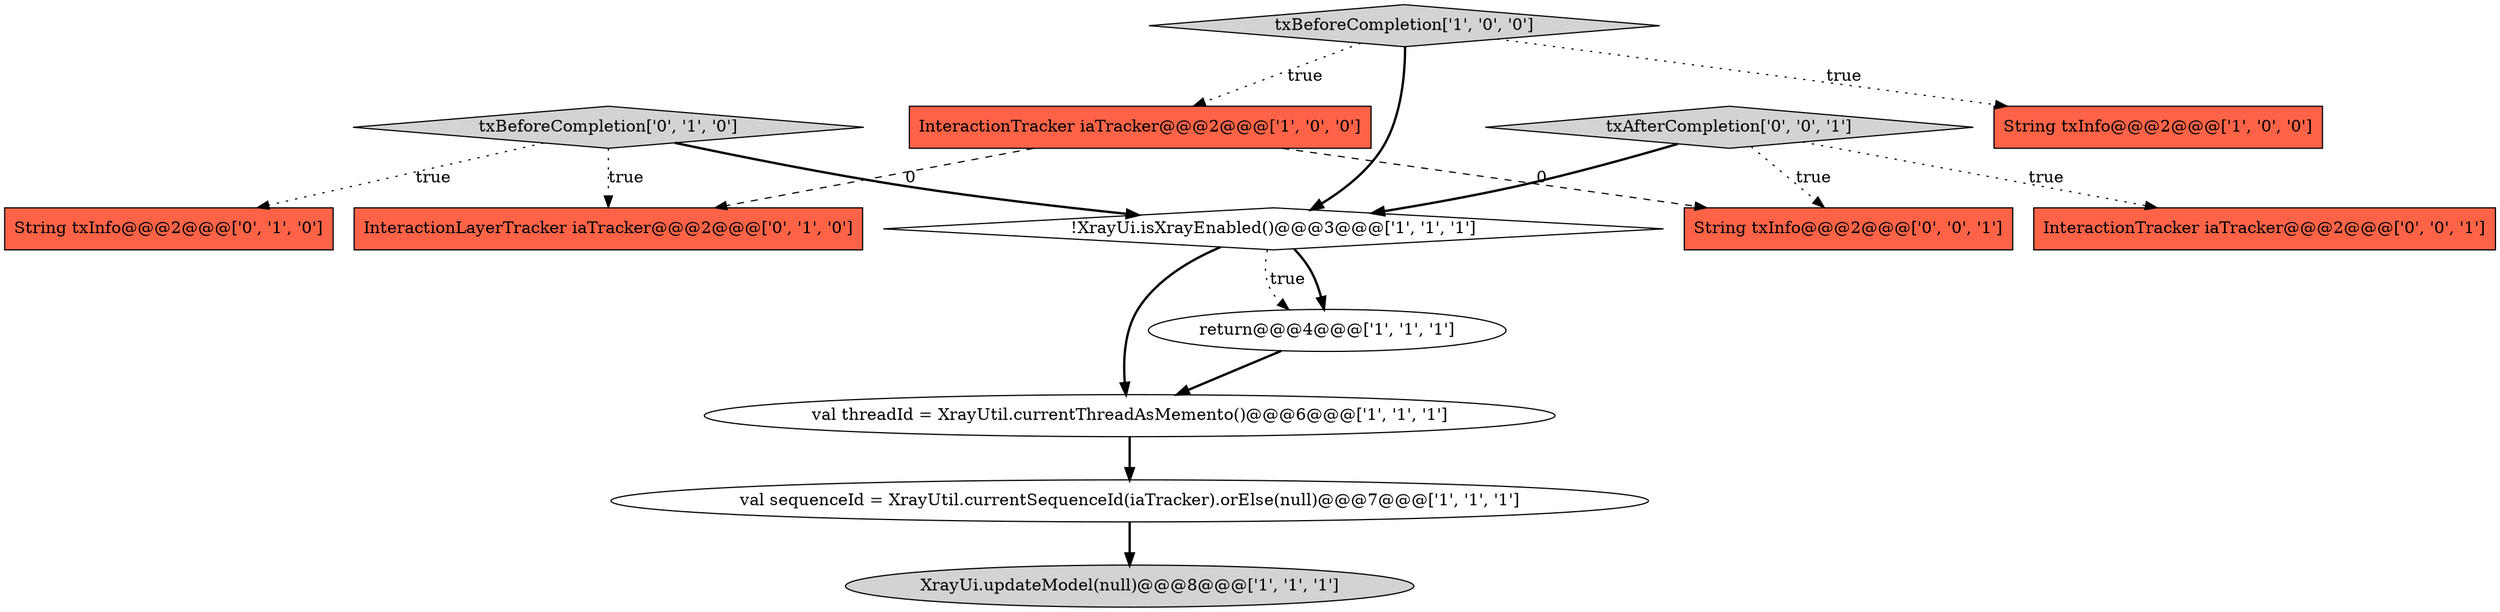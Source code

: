 digraph {
6 [style = filled, label = "!XrayUi.isXrayEnabled()@@@3@@@['1', '1', '1']", fillcolor = white, shape = diamond image = "AAA0AAABBB1BBB"];
4 [style = filled, label = "InteractionTracker iaTracker@@@2@@@['1', '0', '0']", fillcolor = tomato, shape = box image = "AAA1AAABBB1BBB"];
9 [style = filled, label = "txBeforeCompletion['0', '1', '0']", fillcolor = lightgray, shape = diamond image = "AAA0AAABBB2BBB"];
5 [style = filled, label = "val sequenceId = XrayUtil.currentSequenceId(iaTracker).orElse(null)@@@7@@@['1', '1', '1']", fillcolor = white, shape = ellipse image = "AAA0AAABBB1BBB"];
11 [style = filled, label = "InteractionTracker iaTracker@@@2@@@['0', '0', '1']", fillcolor = tomato, shape = box image = "AAA0AAABBB3BBB"];
3 [style = filled, label = "XrayUi.updateModel(null)@@@8@@@['1', '1', '1']", fillcolor = lightgray, shape = ellipse image = "AAA0AAABBB1BBB"];
13 [style = filled, label = "String txInfo@@@2@@@['0', '0', '1']", fillcolor = tomato, shape = box image = "AAA0AAABBB3BBB"];
2 [style = filled, label = "String txInfo@@@2@@@['1', '0', '0']", fillcolor = tomato, shape = box image = "AAA0AAABBB1BBB"];
0 [style = filled, label = "txBeforeCompletion['1', '0', '0']", fillcolor = lightgray, shape = diamond image = "AAA0AAABBB1BBB"];
7 [style = filled, label = "val threadId = XrayUtil.currentThreadAsMemento()@@@6@@@['1', '1', '1']", fillcolor = white, shape = ellipse image = "AAA0AAABBB1BBB"];
12 [style = filled, label = "txAfterCompletion['0', '0', '1']", fillcolor = lightgray, shape = diamond image = "AAA0AAABBB3BBB"];
1 [style = filled, label = "return@@@4@@@['1', '1', '1']", fillcolor = white, shape = ellipse image = "AAA0AAABBB1BBB"];
10 [style = filled, label = "InteractionLayerTracker iaTracker@@@2@@@['0', '1', '0']", fillcolor = tomato, shape = box image = "AAA1AAABBB2BBB"];
8 [style = filled, label = "String txInfo@@@2@@@['0', '1', '0']", fillcolor = tomato, shape = box image = "AAA0AAABBB2BBB"];
5->3 [style = bold, label=""];
6->1 [style = bold, label=""];
7->5 [style = bold, label=""];
12->13 [style = dotted, label="true"];
0->2 [style = dotted, label="true"];
6->7 [style = bold, label=""];
4->10 [style = dashed, label="0"];
4->13 [style = dashed, label="0"];
9->10 [style = dotted, label="true"];
12->6 [style = bold, label=""];
0->6 [style = bold, label=""];
1->7 [style = bold, label=""];
12->11 [style = dotted, label="true"];
9->6 [style = bold, label=""];
0->4 [style = dotted, label="true"];
9->8 [style = dotted, label="true"];
6->1 [style = dotted, label="true"];
}
